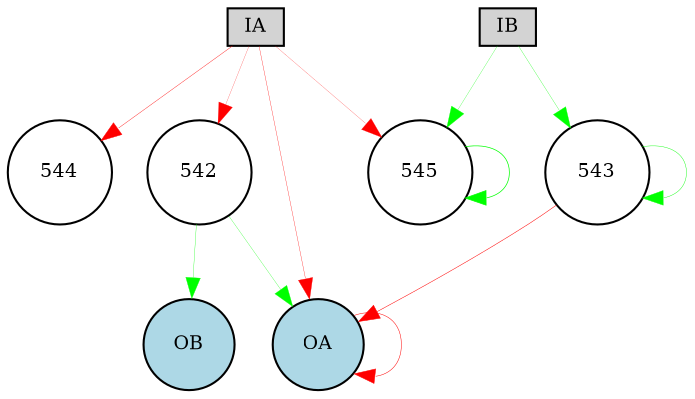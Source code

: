 digraph {
	node [fontsize=9 height=0.2 shape=circle width=0.2]
	IA [fillcolor=lightgray shape=box style=filled]
	IB [fillcolor=lightgray shape=box style=filled]
	OA [fillcolor=lightblue style=filled]
	OB [fillcolor=lightblue style=filled]
	542 [fillcolor=white style=filled]
	543 [fillcolor=white style=filled]
	IA -> 542 [color=red penwidth=0.1 style=solid]
	IA -> 544 [color=red penwidth=0.1810784852161496 style=solid]
	IA -> 545 [color=red penwidth=0.1 style=solid]
	IB -> 543 [color=green penwidth=0.13607224903850917 style=solid]
	IB -> 545 [color=green penwidth=0.12154729647182189 style=solid]
	542 -> OA [color=green penwidth=0.12830094701139522 style=solid]
	542 -> OB [color=green penwidth=0.14890304147423383 style=solid]
	543 -> OA [color=red penwidth=0.23932575654841998 style=solid]
	IA -> OA [color=red penwidth=0.1490242618423221 style=solid]
	OA -> OA [color=red penwidth=0.23663232963459582 style=solid]
	543 -> 543 [color=green penwidth=0.1993606128291317 style=solid]
	545 -> 545 [color=green penwidth=0.3407859630813904 style=solid]
}
